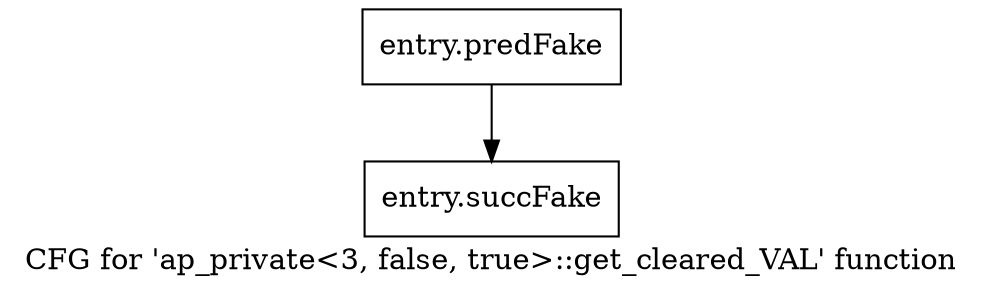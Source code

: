 digraph "CFG for 'ap_private\<3, false, true\>::get_cleared_VAL' function" {
	label="CFG for 'ap_private\<3, false, true\>::get_cleared_VAL' function";

	Node0x5937500 [shape=record,filename="",linenumber="",label="{entry.predFake}"];
	Node0x5937500 -> Node0x5ac9ea0[ callList="" memoryops="" filename="/home/omerfaruk/tools/Xilinx/Vitis_HLS/2023.2/include/etc/ap_private.h" execusionnum="3"];
	Node0x5ac9ea0 [shape=record,filename="/home/omerfaruk/tools/Xilinx/Vitis_HLS/2023.2/include/etc/ap_private.h",linenumber="1438",label="{entry.succFake}"];
}
